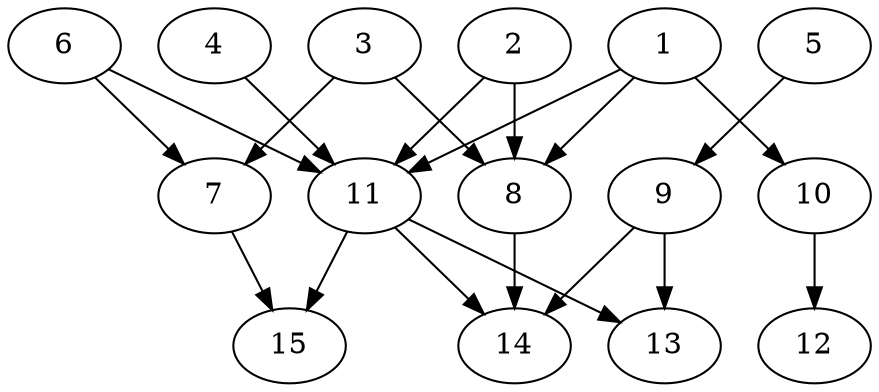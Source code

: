 // DAG automatically generated by daggen at Tue Aug  6 16:26:17 2019
// ./daggen --dot -n 15 --ccr 0.4 --fat 0.8 --regular 0.5 --density 0.6 --mindata 5242880 --maxdata 52428800 
digraph G {
  1 [size="98967040", alpha="0.11", expect_size="39586816"] 
  1 -> 8 [size ="39586816"]
  1 -> 10 [size ="39586816"]
  1 -> 11 [size ="39586816"]
  2 [size="60766720", alpha="0.17", expect_size="24306688"] 
  2 -> 8 [size ="24306688"]
  2 -> 11 [size ="24306688"]
  3 [size="48939520", alpha="0.06", expect_size="19575808"] 
  3 -> 7 [size ="19575808"]
  3 -> 8 [size ="19575808"]
  4 [size="122813440", alpha="0.12", expect_size="49125376"] 
  4 -> 11 [size ="49125376"]
  5 [size="82091520", alpha="0.08", expect_size="32836608"] 
  5 -> 9 [size ="32836608"]
  6 [size="42621440", alpha="0.09", expect_size="17048576"] 
  6 -> 7 [size ="17048576"]
  6 -> 11 [size ="17048576"]
  7 [size="113615360", alpha="0.17", expect_size="45446144"] 
  7 -> 15 [size ="45446144"]
  8 [size="60390400", alpha="0.12", expect_size="24156160"] 
  8 -> 14 [size ="24156160"]
  9 [size="24924160", alpha="0.14", expect_size="9969664"] 
  9 -> 13 [size ="9969664"]
  9 -> 14 [size ="9969664"]
  10 [size="38095360", alpha="0.18", expect_size="15238144"] 
  10 -> 12 [size ="15238144"]
  11 [size="107386880", alpha="0.05", expect_size="42954752"] 
  11 -> 13 [size ="42954752"]
  11 -> 14 [size ="42954752"]
  11 -> 15 [size ="42954752"]
  12 [size="51901440", alpha="0.17", expect_size="20760576"] 
  13 [size="36817920", alpha="0.05", expect_size="14727168"] 
  14 [size="71093760", alpha="0.16", expect_size="28437504"] 
  15 [size="25315840", alpha="0.02", expect_size="10126336"] 
}
